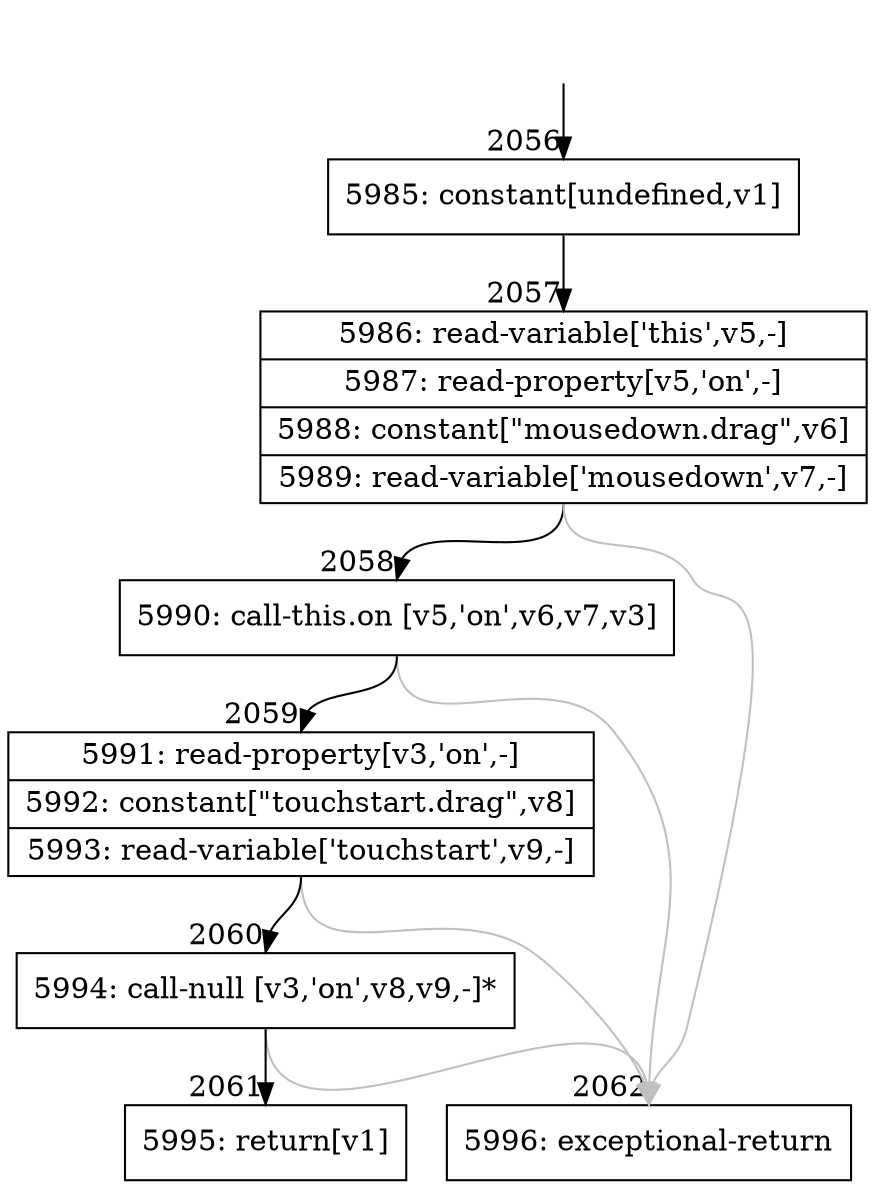 digraph {
rankdir="TD"
BB_entry197[shape=none,label=""];
BB_entry197 -> BB2056 [tailport=s, headport=n, headlabel="    2056"]
BB2056 [shape=record label="{5985: constant[undefined,v1]}" ] 
BB2056 -> BB2057 [tailport=s, headport=n, headlabel="      2057"]
BB2057 [shape=record label="{5986: read-variable['this',v5,-]|5987: read-property[v5,'on',-]|5988: constant[\"mousedown.drag\",v6]|5989: read-variable['mousedown',v7,-]}" ] 
BB2057 -> BB2058 [tailport=s, headport=n, headlabel="      2058"]
BB2057 -> BB2062 [tailport=s, headport=n, color=gray, headlabel="      2062"]
BB2058 [shape=record label="{5990: call-this.on [v5,'on',v6,v7,v3]}" ] 
BB2058 -> BB2059 [tailport=s, headport=n, headlabel="      2059"]
BB2058 -> BB2062 [tailport=s, headport=n, color=gray]
BB2059 [shape=record label="{5991: read-property[v3,'on',-]|5992: constant[\"touchstart.drag\",v8]|5993: read-variable['touchstart',v9,-]}" ] 
BB2059 -> BB2060 [tailport=s, headport=n, headlabel="      2060"]
BB2059 -> BB2062 [tailport=s, headport=n, color=gray]
BB2060 [shape=record label="{5994: call-null [v3,'on',v8,v9,-]*}" ] 
BB2060 -> BB2061 [tailport=s, headport=n, headlabel="      2061"]
BB2060 -> BB2062 [tailport=s, headport=n, color=gray]
BB2061 [shape=record label="{5995: return[v1]}" ] 
BB2062 [shape=record label="{5996: exceptional-return}" ] 
//#$~ 1204
}
